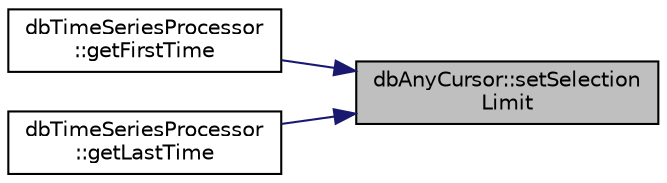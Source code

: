 digraph "dbAnyCursor::setSelectionLimit"
{
 // INTERACTIVE_SVG=YES
 // LATEX_PDF_SIZE
  edge [fontname="Helvetica",fontsize="10",labelfontname="Helvetica",labelfontsize="10"];
  node [fontname="Helvetica",fontsize="10",shape=record];
  rankdir="RL";
  Node1 [label="dbAnyCursor::setSelection\lLimit",height=0.2,width=0.4,color="black", fillcolor="grey75", style="filled", fontcolor="black",tooltip=" "];
  Node1 -> Node2 [dir="back",color="midnightblue",fontsize="10",style="solid",fontname="Helvetica"];
  Node2 [label="dbTimeSeriesProcessor\l::getFirstTime",height=0.2,width=0.4,color="black", fillcolor="white", style="filled",URL="$classdbTimeSeriesProcessor.html#a62de406959d586ddf4ac0f9f15f8e37c",tooltip=" "];
  Node1 -> Node3 [dir="back",color="midnightblue",fontsize="10",style="solid",fontname="Helvetica"];
  Node3 [label="dbTimeSeriesProcessor\l::getLastTime",height=0.2,width=0.4,color="black", fillcolor="white", style="filled",URL="$classdbTimeSeriesProcessor.html#a6adafdc92fb2c52abb8c7b79130d57e9",tooltip=" "];
}
